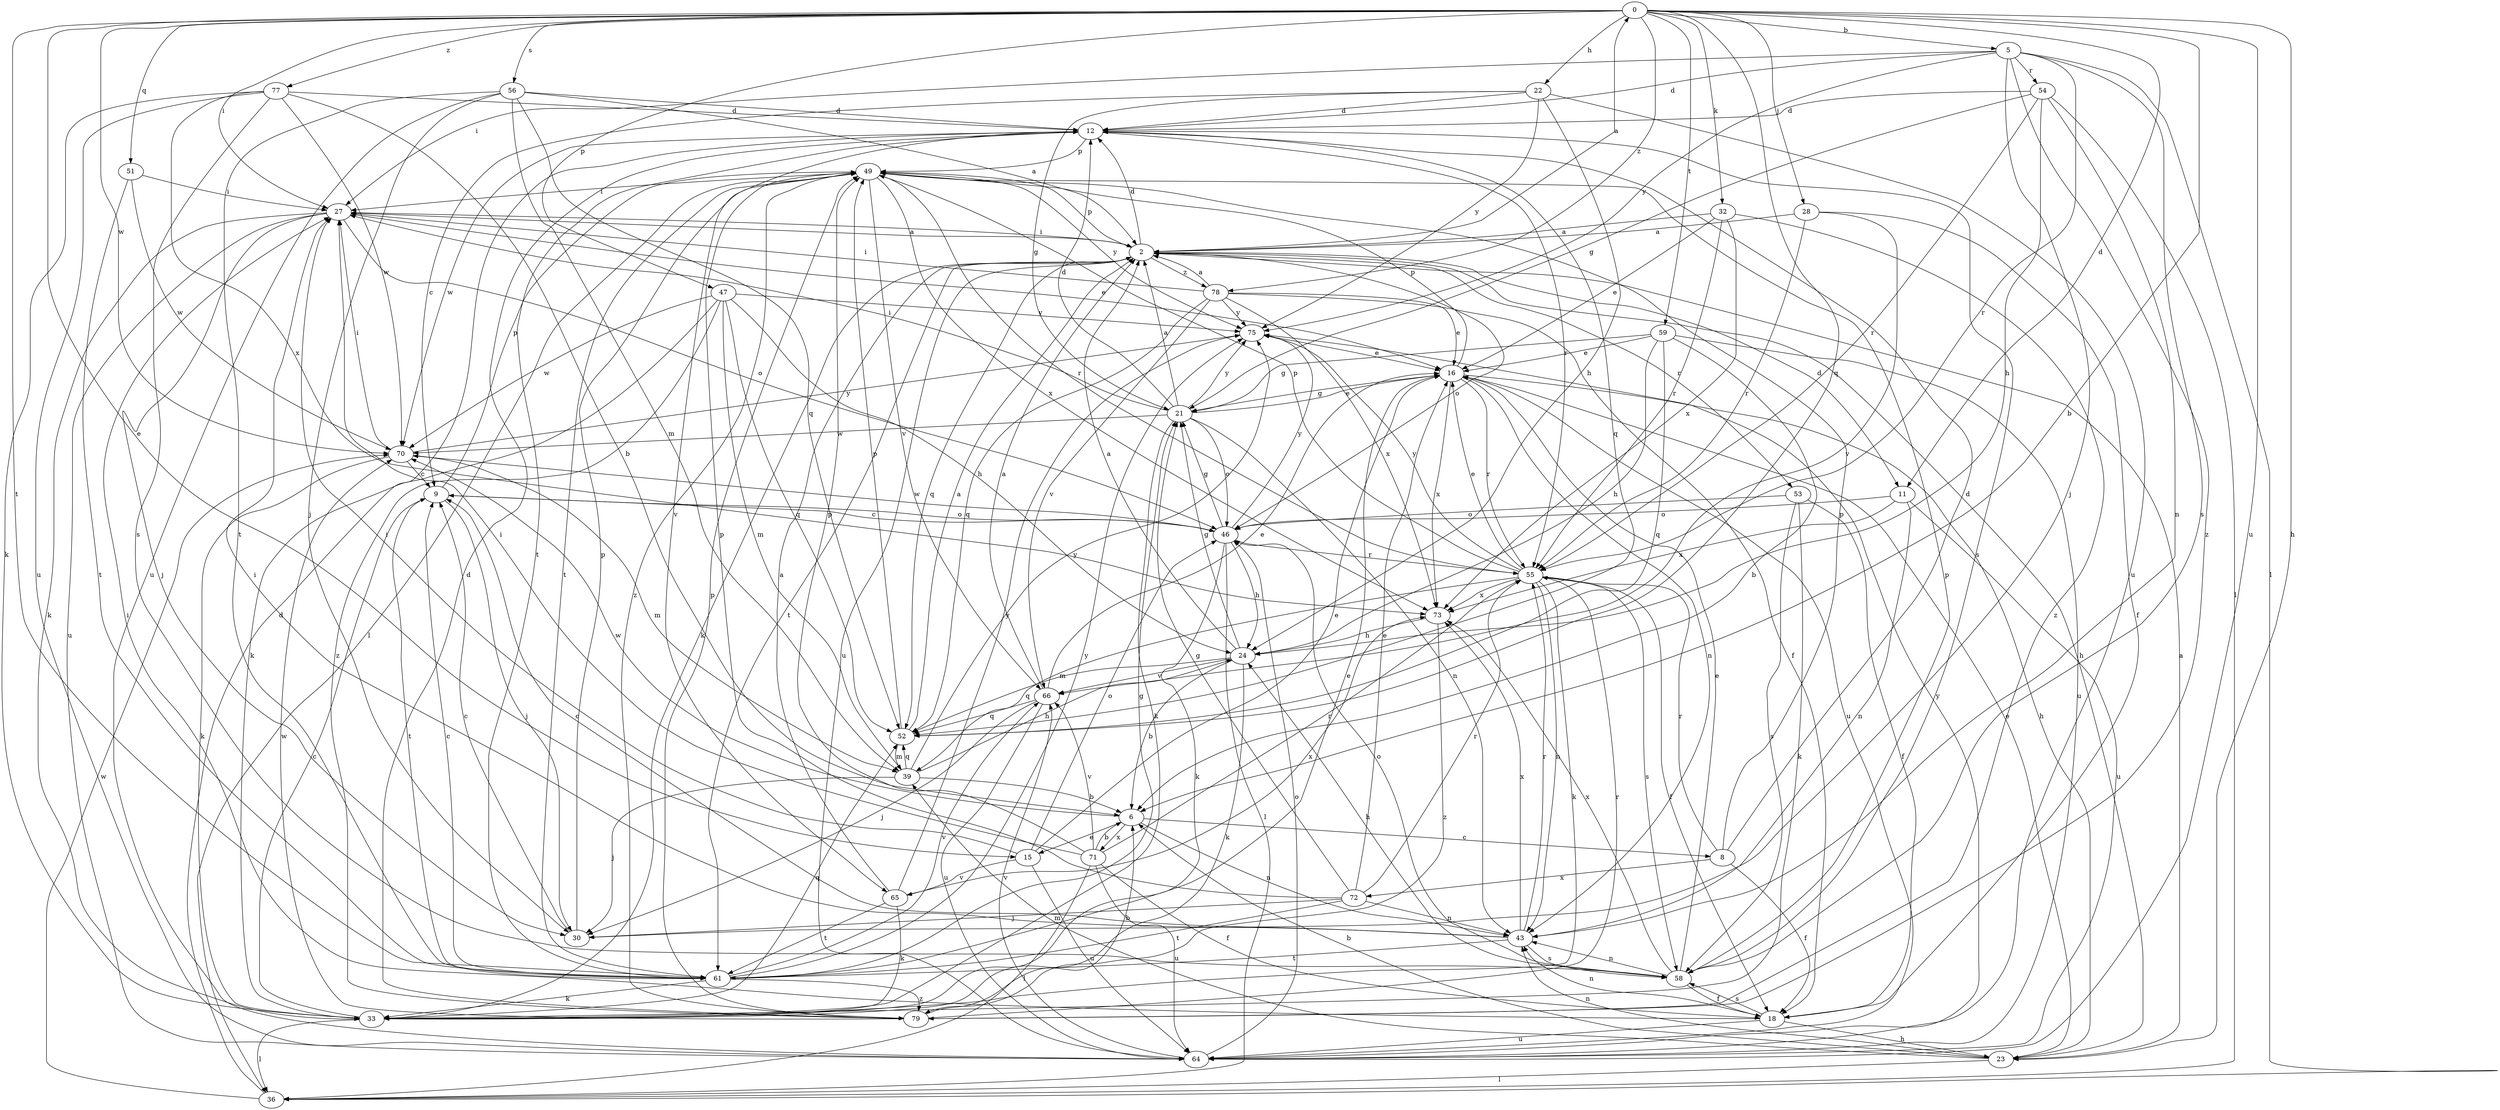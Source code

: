 strict digraph  {
0;
2;
5;
6;
8;
9;
11;
12;
15;
16;
18;
21;
22;
23;
24;
27;
28;
30;
32;
33;
36;
39;
43;
46;
47;
49;
51;
52;
53;
54;
55;
56;
58;
59;
61;
64;
65;
66;
70;
71;
72;
73;
75;
77;
78;
79;
0 -> 5  [label=b];
0 -> 6  [label=b];
0 -> 11  [label=d];
0 -> 15  [label=e];
0 -> 22  [label=h];
0 -> 23  [label=h];
0 -> 27  [label=i];
0 -> 28  [label=j];
0 -> 32  [label=k];
0 -> 47  [label=p];
0 -> 51  [label=q];
0 -> 52  [label=q];
0 -> 56  [label=s];
0 -> 59  [label=t];
0 -> 61  [label=t];
0 -> 64  [label=u];
0 -> 70  [label=w];
0 -> 77  [label=z];
0 -> 78  [label=z];
2 -> 0  [label=a];
2 -> 11  [label=d];
2 -> 12  [label=d];
2 -> 23  [label=h];
2 -> 27  [label=i];
2 -> 33  [label=k];
2 -> 46  [label=o];
2 -> 49  [label=p];
2 -> 52  [label=q];
2 -> 53  [label=r];
2 -> 61  [label=t];
2 -> 64  [label=u];
2 -> 78  [label=z];
5 -> 12  [label=d];
5 -> 27  [label=i];
5 -> 30  [label=j];
5 -> 36  [label=l];
5 -> 54  [label=r];
5 -> 55  [label=r];
5 -> 58  [label=s];
5 -> 75  [label=y];
5 -> 79  [label=z];
6 -> 8  [label=c];
6 -> 15  [label=e];
6 -> 43  [label=n];
6 -> 70  [label=w];
6 -> 71  [label=x];
8 -> 12  [label=d];
8 -> 18  [label=f];
8 -> 49  [label=p];
8 -> 55  [label=r];
8 -> 72  [label=x];
9 -> 30  [label=j];
9 -> 46  [label=o];
9 -> 49  [label=p];
9 -> 61  [label=t];
11 -> 43  [label=n];
11 -> 46  [label=o];
11 -> 64  [label=u];
11 -> 73  [label=x];
12 -> 49  [label=p];
12 -> 52  [label=q];
12 -> 55  [label=r];
12 -> 58  [label=s];
12 -> 61  [label=t];
12 -> 65  [label=v];
12 -> 70  [label=w];
15 -> 16  [label=e];
15 -> 27  [label=i];
15 -> 46  [label=o];
15 -> 64  [label=u];
15 -> 65  [label=v];
16 -> 21  [label=g];
16 -> 23  [label=h];
16 -> 43  [label=n];
16 -> 49  [label=p];
16 -> 55  [label=r];
16 -> 64  [label=u];
16 -> 73  [label=x];
18 -> 23  [label=h];
18 -> 27  [label=i];
18 -> 43  [label=n];
18 -> 58  [label=s];
18 -> 64  [label=u];
21 -> 2  [label=a];
21 -> 12  [label=d];
21 -> 16  [label=e];
21 -> 27  [label=i];
21 -> 33  [label=k];
21 -> 43  [label=n];
21 -> 46  [label=o];
21 -> 70  [label=w];
21 -> 75  [label=y];
22 -> 9  [label=c];
22 -> 12  [label=d];
22 -> 21  [label=g];
22 -> 24  [label=h];
22 -> 64  [label=u];
22 -> 75  [label=y];
23 -> 2  [label=a];
23 -> 6  [label=b];
23 -> 16  [label=e];
23 -> 36  [label=l];
23 -> 39  [label=m];
23 -> 43  [label=n];
24 -> 2  [label=a];
24 -> 6  [label=b];
24 -> 21  [label=g];
24 -> 33  [label=k];
24 -> 52  [label=q];
24 -> 66  [label=v];
27 -> 2  [label=a];
27 -> 16  [label=e];
27 -> 30  [label=j];
27 -> 33  [label=k];
27 -> 46  [label=o];
27 -> 64  [label=u];
28 -> 2  [label=a];
28 -> 18  [label=f];
28 -> 55  [label=r];
28 -> 66  [label=v];
30 -> 9  [label=c];
30 -> 49  [label=p];
32 -> 2  [label=a];
32 -> 16  [label=e];
32 -> 55  [label=r];
32 -> 73  [label=x];
32 -> 79  [label=z];
33 -> 9  [label=c];
33 -> 36  [label=l];
33 -> 52  [label=q];
36 -> 12  [label=d];
36 -> 70  [label=w];
39 -> 6  [label=b];
39 -> 24  [label=h];
39 -> 30  [label=j];
39 -> 52  [label=q];
39 -> 75  [label=y];
43 -> 9  [label=c];
43 -> 27  [label=i];
43 -> 55  [label=r];
43 -> 58  [label=s];
43 -> 61  [label=t];
43 -> 73  [label=x];
46 -> 9  [label=c];
46 -> 21  [label=g];
46 -> 24  [label=h];
46 -> 33  [label=k];
46 -> 36  [label=l];
46 -> 55  [label=r];
46 -> 70  [label=w];
46 -> 75  [label=y];
47 -> 24  [label=h];
47 -> 33  [label=k];
47 -> 39  [label=m];
47 -> 52  [label=q];
47 -> 70  [label=w];
47 -> 75  [label=y];
47 -> 79  [label=z];
49 -> 27  [label=i];
49 -> 36  [label=l];
49 -> 55  [label=r];
49 -> 61  [label=t];
49 -> 66  [label=v];
49 -> 73  [label=x];
49 -> 75  [label=y];
49 -> 79  [label=z];
51 -> 27  [label=i];
51 -> 61  [label=t];
51 -> 70  [label=w];
52 -> 2  [label=a];
52 -> 39  [label=m];
52 -> 49  [label=p];
53 -> 18  [label=f];
53 -> 33  [label=k];
53 -> 46  [label=o];
53 -> 58  [label=s];
54 -> 12  [label=d];
54 -> 21  [label=g];
54 -> 24  [label=h];
54 -> 36  [label=l];
54 -> 43  [label=n];
54 -> 55  [label=r];
55 -> 16  [label=e];
55 -> 18  [label=f];
55 -> 33  [label=k];
55 -> 39  [label=m];
55 -> 43  [label=n];
55 -> 49  [label=p];
55 -> 58  [label=s];
55 -> 73  [label=x];
55 -> 75  [label=y];
56 -> 2  [label=a];
56 -> 12  [label=d];
56 -> 30  [label=j];
56 -> 39  [label=m];
56 -> 52  [label=q];
56 -> 61  [label=t];
56 -> 64  [label=u];
58 -> 16  [label=e];
58 -> 18  [label=f];
58 -> 24  [label=h];
58 -> 43  [label=n];
58 -> 46  [label=o];
58 -> 49  [label=p];
58 -> 73  [label=x];
59 -> 6  [label=b];
59 -> 16  [label=e];
59 -> 21  [label=g];
59 -> 24  [label=h];
59 -> 52  [label=q];
59 -> 64  [label=u];
61 -> 9  [label=c];
61 -> 16  [label=e];
61 -> 21  [label=g];
61 -> 33  [label=k];
61 -> 66  [label=v];
61 -> 75  [label=y];
61 -> 79  [label=z];
64 -> 46  [label=o];
64 -> 66  [label=v];
64 -> 75  [label=y];
65 -> 2  [label=a];
65 -> 33  [label=k];
65 -> 61  [label=t];
65 -> 73  [label=x];
65 -> 75  [label=y];
66 -> 2  [label=a];
66 -> 16  [label=e];
66 -> 30  [label=j];
66 -> 52  [label=q];
66 -> 64  [label=u];
70 -> 9  [label=c];
70 -> 27  [label=i];
70 -> 33  [label=k];
70 -> 39  [label=m];
70 -> 75  [label=y];
71 -> 6  [label=b];
71 -> 18  [label=f];
71 -> 27  [label=i];
71 -> 36  [label=l];
71 -> 49  [label=p];
71 -> 55  [label=r];
71 -> 64  [label=u];
71 -> 66  [label=v];
72 -> 16  [label=e];
72 -> 21  [label=g];
72 -> 30  [label=j];
72 -> 43  [label=n];
72 -> 49  [label=p];
72 -> 55  [label=r];
72 -> 61  [label=t];
73 -> 24  [label=h];
73 -> 79  [label=z];
75 -> 16  [label=e];
77 -> 6  [label=b];
77 -> 12  [label=d];
77 -> 33  [label=k];
77 -> 58  [label=s];
77 -> 64  [label=u];
77 -> 70  [label=w];
77 -> 73  [label=x];
78 -> 2  [label=a];
78 -> 16  [label=e];
78 -> 18  [label=f];
78 -> 27  [label=i];
78 -> 52  [label=q];
78 -> 66  [label=v];
78 -> 73  [label=x];
78 -> 75  [label=y];
79 -> 6  [label=b];
79 -> 12  [label=d];
79 -> 49  [label=p];
79 -> 55  [label=r];
79 -> 70  [label=w];
}
